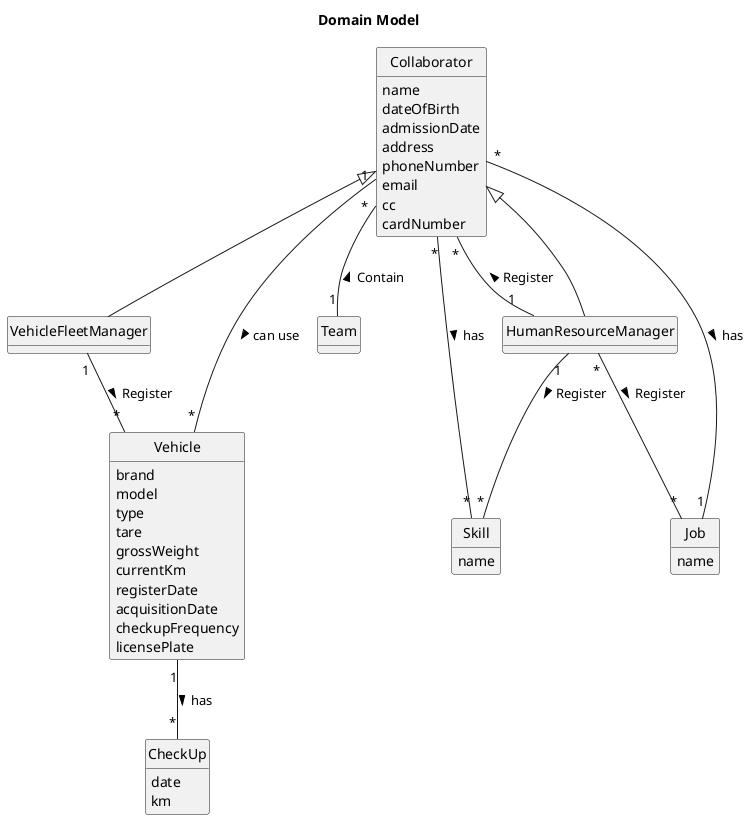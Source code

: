 @startuml
skinparam monochrome true
skinparam packageStyle rectangle
skinparam shadowing false
skinparam classAttributeIconSize 0
hide circle
hide methods

title Domain Model


class Collaborator {
    name
    dateOfBirth
    admissionDate
    address
    phoneNumber
    email
    cc
    cardNumber

}
class VehicleFleetManager {

}
class HumanResourceManager {


}

class Team{

}

class Vehicle{
    brand
    model
    type
    tare
    grossWeight
    currentKm
    registerDate
    acquisitionDate
    checkupFrequency
    licensePlate
}

class CheckUp{
    date
    km
}

class Skill{
    name
}

class Job{
    name
}


Collaborator  <|--  HumanResourceManager
Collaborator <|-- VehicleFleetManager
HumanResourceManager "1" -- "*" Collaborator : Register >
Collaborator "1" -- "*" Vehicle : can use >
Collaborator "*" -- "1" Team : Contain <
Vehicle "1" -- "*" CheckUp :  has >
HumanResourceManager "1" -- "*" Skill : Register >
Skill "*" -- "*" Collaborator : has <
Job "1" -- "*" Collaborator : has <
HumanResourceManager "*" -- "*" Job : Register >
VehicleFleetManager "1" -- "*" Vehicle : Register >

@enduml